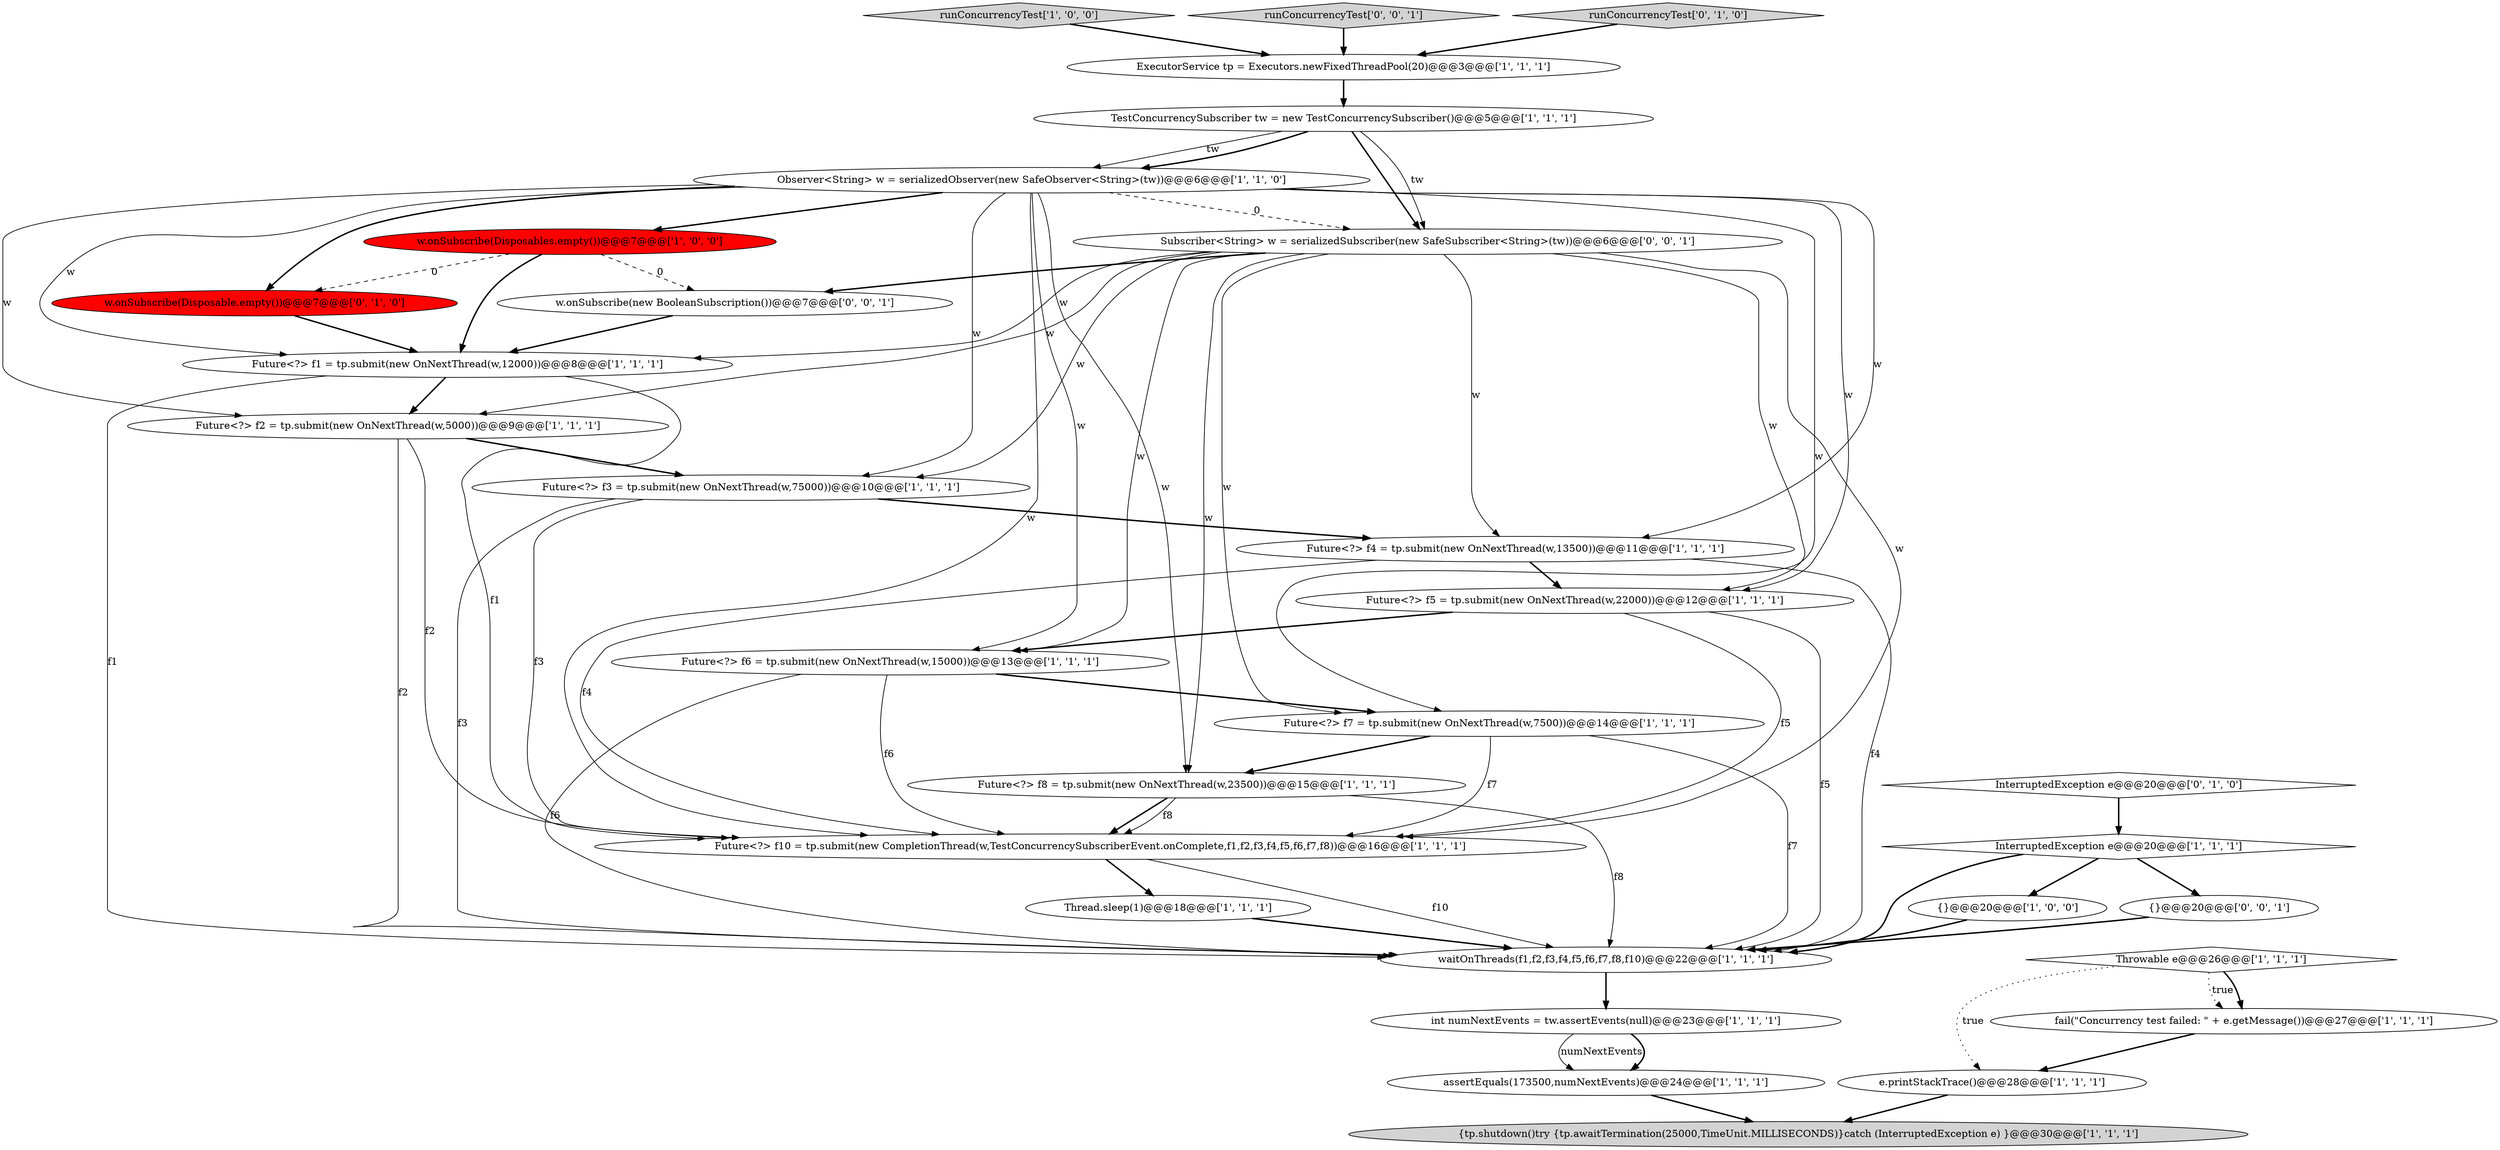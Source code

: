 digraph {
9 [style = filled, label = "runConcurrencyTest['1', '0', '0']", fillcolor = lightgray, shape = diamond image = "AAA0AAABBB1BBB"];
18 [style = filled, label = "Future<?> f2 = tp.submit(new OnNextThread(w,5000))@@@9@@@['1', '1', '1']", fillcolor = white, shape = ellipse image = "AAA0AAABBB1BBB"];
12 [style = filled, label = "Future<?> f5 = tp.submit(new OnNextThread(w,22000))@@@12@@@['1', '1', '1']", fillcolor = white, shape = ellipse image = "AAA0AAABBB1BBB"];
3 [style = filled, label = "int numNextEvents = tw.assertEvents(null)@@@23@@@['1', '1', '1']", fillcolor = white, shape = ellipse image = "AAA0AAABBB1BBB"];
10 [style = filled, label = "Future<?> f10 = tp.submit(new CompletionThread(w,TestConcurrencySubscriberEvent.onComplete,f1,f2,f3,f4,f5,f6,f7,f8))@@@16@@@['1', '1', '1']", fillcolor = white, shape = ellipse image = "AAA0AAABBB1BBB"];
8 [style = filled, label = "fail(\"Concurrency test failed: \" + e.getMessage())@@@27@@@['1', '1', '1']", fillcolor = white, shape = ellipse image = "AAA0AAABBB1BBB"];
19 [style = filled, label = "Thread.sleep(1)@@@18@@@['1', '1', '1']", fillcolor = white, shape = ellipse image = "AAA0AAABBB1BBB"];
21 [style = filled, label = "Future<?> f7 = tp.submit(new OnNextThread(w,7500))@@@14@@@['1', '1', '1']", fillcolor = white, shape = ellipse image = "AAA0AAABBB1BBB"];
22 [style = filled, label = "InterruptedException e@@@20@@@['1', '1', '1']", fillcolor = white, shape = diamond image = "AAA0AAABBB1BBB"];
1 [style = filled, label = "Future<?> f4 = tp.submit(new OnNextThread(w,13500))@@@11@@@['1', '1', '1']", fillcolor = white, shape = ellipse image = "AAA0AAABBB1BBB"];
28 [style = filled, label = "runConcurrencyTest['0', '0', '1']", fillcolor = lightgray, shape = diamond image = "AAA0AAABBB3BBB"];
30 [style = filled, label = "w.onSubscribe(new BooleanSubscription())@@@7@@@['0', '0', '1']", fillcolor = white, shape = ellipse image = "AAA0AAABBB3BBB"];
13 [style = filled, label = "waitOnThreads(f1,f2,f3,f4,f5,f6,f7,f8,f10)@@@22@@@['1', '1', '1']", fillcolor = white, shape = ellipse image = "AAA0AAABBB1BBB"];
20 [style = filled, label = "Future<?> f1 = tp.submit(new OnNextThread(w,12000))@@@8@@@['1', '1', '1']", fillcolor = white, shape = ellipse image = "AAA0AAABBB1BBB"];
11 [style = filled, label = "{}@@@20@@@['1', '0', '0']", fillcolor = white, shape = ellipse image = "AAA0AAABBB1BBB"];
6 [style = filled, label = "w.onSubscribe(Disposables.empty())@@@7@@@['1', '0', '0']", fillcolor = red, shape = ellipse image = "AAA1AAABBB1BBB"];
29 [style = filled, label = "{}@@@20@@@['0', '0', '1']", fillcolor = white, shape = ellipse image = "AAA0AAABBB3BBB"];
27 [style = filled, label = "Subscriber<String> w = serializedSubscriber(new SafeSubscriber<String>(tw))@@@6@@@['0', '0', '1']", fillcolor = white, shape = ellipse image = "AAA0AAABBB3BBB"];
26 [style = filled, label = "runConcurrencyTest['0', '1', '0']", fillcolor = lightgray, shape = diamond image = "AAA0AAABBB2BBB"];
16 [style = filled, label = "Throwable e@@@26@@@['1', '1', '1']", fillcolor = white, shape = diamond image = "AAA0AAABBB1BBB"];
7 [style = filled, label = "e.printStackTrace()@@@28@@@['1', '1', '1']", fillcolor = white, shape = ellipse image = "AAA0AAABBB1BBB"];
25 [style = filled, label = "w.onSubscribe(Disposable.empty())@@@7@@@['0', '1', '0']", fillcolor = red, shape = ellipse image = "AAA1AAABBB2BBB"];
17 [style = filled, label = "ExecutorService tp = Executors.newFixedThreadPool(20)@@@3@@@['1', '1', '1']", fillcolor = white, shape = ellipse image = "AAA0AAABBB1BBB"];
4 [style = filled, label = "Future<?> f3 = tp.submit(new OnNextThread(w,75000))@@@10@@@['1', '1', '1']", fillcolor = white, shape = ellipse image = "AAA0AAABBB1BBB"];
2 [style = filled, label = "assertEquals(173500,numNextEvents)@@@24@@@['1', '1', '1']", fillcolor = white, shape = ellipse image = "AAA0AAABBB1BBB"];
5 [style = filled, label = "Observer<String> w = serializedObserver(new SafeObserver<String>(tw))@@@6@@@['1', '1', '0']", fillcolor = white, shape = ellipse image = "AAA0AAABBB1BBB"];
14 [style = filled, label = "{tp.shutdown()try {tp.awaitTermination(25000,TimeUnit.MILLISECONDS)}catch (InterruptedException e) }@@@30@@@['1', '1', '1']", fillcolor = lightgray, shape = ellipse image = "AAA0AAABBB1BBB"];
15 [style = filled, label = "Future<?> f8 = tp.submit(new OnNextThread(w,23500))@@@15@@@['1', '1', '1']", fillcolor = white, shape = ellipse image = "AAA0AAABBB1BBB"];
24 [style = filled, label = "InterruptedException e@@@20@@@['0', '1', '0']", fillcolor = white, shape = diamond image = "AAA0AAABBB2BBB"];
23 [style = filled, label = "Future<?> f6 = tp.submit(new OnNextThread(w,15000))@@@13@@@['1', '1', '1']", fillcolor = white, shape = ellipse image = "AAA0AAABBB1BBB"];
0 [style = filled, label = "TestConcurrencySubscriber tw = new TestConcurrencySubscriber()@@@5@@@['1', '1', '1']", fillcolor = white, shape = ellipse image = "AAA0AAABBB1BBB"];
5->23 [style = solid, label="w"];
16->8 [style = dotted, label="true"];
15->10 [style = bold, label=""];
20->13 [style = solid, label="f1"];
15->13 [style = solid, label="f8"];
5->10 [style = solid, label="w"];
23->13 [style = solid, label="f6"];
16->8 [style = bold, label=""];
26->17 [style = bold, label=""];
21->13 [style = solid, label="f7"];
0->27 [style = bold, label=""];
30->20 [style = bold, label=""];
27->15 [style = solid, label="w"];
10->19 [style = bold, label=""];
21->15 [style = bold, label=""];
27->30 [style = bold, label=""];
1->10 [style = solid, label="f4"];
21->10 [style = solid, label="f7"];
27->20 [style = solid, label="w"];
22->29 [style = bold, label=""];
12->10 [style = solid, label="f5"];
9->17 [style = bold, label=""];
4->13 [style = solid, label="f3"];
27->23 [style = solid, label="w"];
20->10 [style = solid, label="f1"];
5->20 [style = solid, label="w"];
27->1 [style = solid, label="w"];
18->10 [style = solid, label="f2"];
24->22 [style = bold, label=""];
1->13 [style = solid, label="f4"];
12->13 [style = solid, label="f5"];
27->18 [style = solid, label="w"];
5->25 [style = bold, label=""];
8->7 [style = bold, label=""];
5->18 [style = solid, label="w"];
5->4 [style = solid, label="w"];
5->15 [style = solid, label="w"];
7->14 [style = bold, label=""];
27->4 [style = solid, label="w"];
6->20 [style = bold, label=""];
20->18 [style = bold, label=""];
15->10 [style = solid, label="f8"];
3->2 [style = solid, label="numNextEvents"];
16->7 [style = dotted, label="true"];
25->20 [style = bold, label=""];
5->27 [style = dashed, label="0"];
5->1 [style = solid, label="w"];
17->0 [style = bold, label=""];
5->6 [style = bold, label=""];
18->4 [style = bold, label=""];
23->21 [style = bold, label=""];
19->13 [style = bold, label=""];
13->3 [style = bold, label=""];
3->2 [style = bold, label=""];
5->21 [style = solid, label="w"];
27->21 [style = solid, label="w"];
6->25 [style = dashed, label="0"];
11->13 [style = bold, label=""];
2->14 [style = bold, label=""];
18->13 [style = solid, label="f2"];
27->12 [style = solid, label="w"];
1->12 [style = bold, label=""];
23->10 [style = solid, label="f6"];
28->17 [style = bold, label=""];
0->27 [style = solid, label="tw"];
27->10 [style = solid, label="w"];
6->30 [style = dashed, label="0"];
4->1 [style = bold, label=""];
12->23 [style = bold, label=""];
5->12 [style = solid, label="w"];
4->10 [style = solid, label="f3"];
10->13 [style = solid, label="f10"];
22->11 [style = bold, label=""];
22->13 [style = bold, label=""];
0->5 [style = solid, label="tw"];
0->5 [style = bold, label=""];
29->13 [style = bold, label=""];
}
